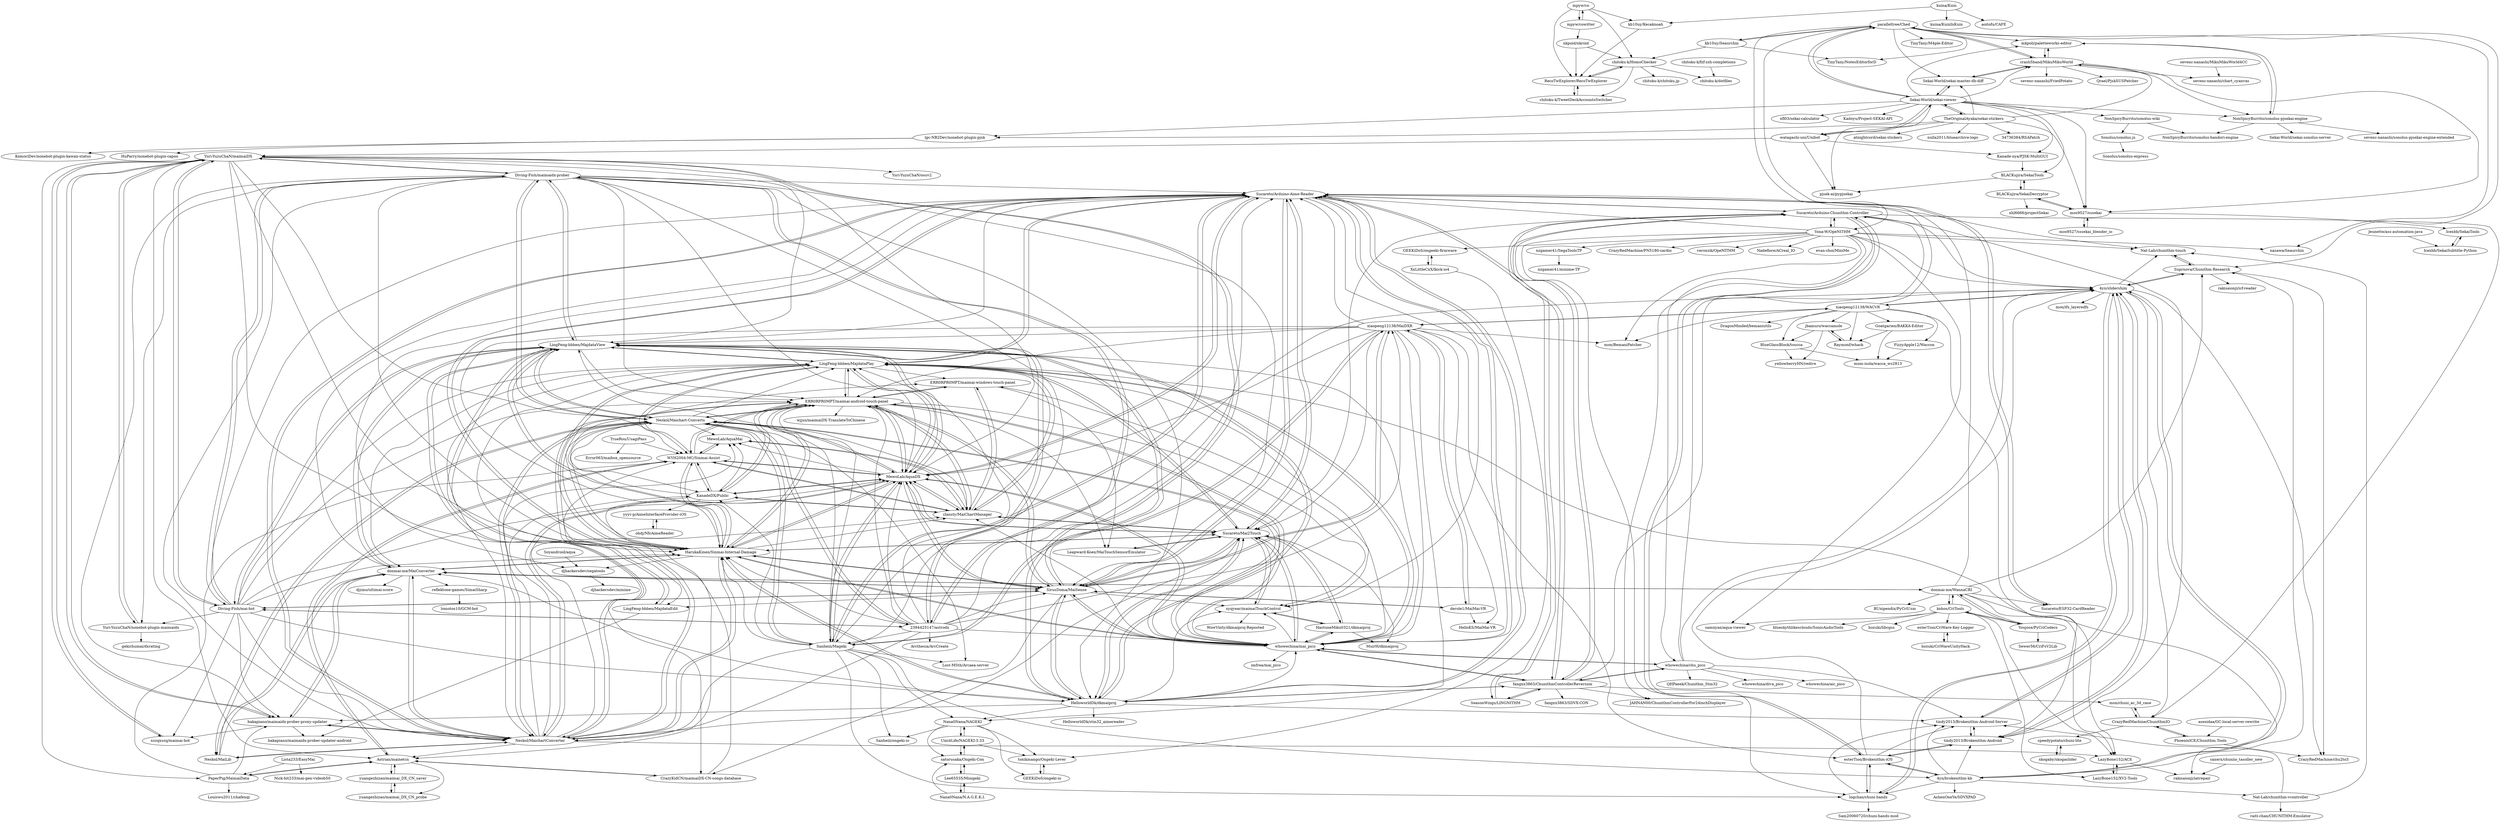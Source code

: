 digraph G {
"paralleltree/Ched" -> "kb10uy/Seaurchin"
"paralleltree/Ched" -> "TinyTany/M4ple-Editor"
"paralleltree/Ched" -> "mkpoli/paletteworks-editor"
"paralleltree/Ched" -> "crash5band/MikuMikuWorld"
"paralleltree/Ched" -> "Nat-Lab/chunithm-touch"
"paralleltree/Ched" -> "Sekai-World/sekai-viewer"
"paralleltree/Ched" -> "Suprnova/Chunithm-Research"
"paralleltree/Ched" -> "TinyTany/NotesEditorforD"
"paralleltree/Ched" -> "Sekai-World/sekai-master-db-diff"
"paralleltree/Ched" -> "Yona-W/OpeNITHM"
"paralleltree/Ched" -> "nazawa/Seaurchin"
"mpyw/cowitter" -> "mpyw/co"
"mpyw/cowitter" -> "nkpoid/nkroid"
"Yona-W/OpeNITHM" -> "CrazyRedMachine/PN5180-cardio" ["e"=1]
"Yona-W/OpeNITHM" -> "Sucareto/Arduino-Chunithm-Controller"
"Yona-W/OpeNITHM" -> "4yn/slidershim"
"Yona-W/OpeNITHM" -> "veroxzik/OpeNITHM"
"Yona-W/OpeNITHM" -> "Nat-Lab/chunithm-touch"
"Yona-W/OpeNITHM" -> "nazawa/Seaurchin"
"Yona-W/OpeNITHM" -> "Nadeflore/ACreal_IO" ["e"=1]
"Yona-W/OpeNITHM" -> "GEEKiDoS/ongeeki-firmware"
"Yona-W/OpeNITHM" -> "mon/BemaniPatcher" ["e"=1]
"Yona-W/OpeNITHM" -> "logchan/chuni-hands"
"Yona-W/OpeNITHM" -> "Sucareto/Arduino-Aime-Reader"
"Yona-W/OpeNITHM" -> "samnyan/aqua-viewer"
"Yona-W/OpeNITHM" -> "evan-choi/MiniMe"
"Yona-W/OpeNITHM" -> "whowechina/chu_pico"
"Yona-W/OpeNITHM" -> "nzgamer41/SegaToolsTP"
"esterTion/CriWare-Key-Logger" -> "hozuki/CriWareUnityHack"
"Diving-Fish/maimaidx-prober" -> "Diving-Fish/mai-bot"
"Diving-Fish/maimaidx-prober" -> "LingFeng-bbben/MajdataView"
"Diving-Fish/maimaidx-prober" -> "2394425147/astrodx"
"Diving-Fish/maimaidx-prober" -> "Neskol/Maichart-Converts"
"Diving-Fish/maimaidx-prober" -> "Yuri-YuzuChaN/maimaiDX"
"Diving-Fish/maimaidx-prober" -> "MewoLab/AquaDX"
"Diving-Fish/maimaidx-prober" -> "bakapiano/maimaidx-prober-proxy-updater"
"Diving-Fish/maimaidx-prober" -> "HarukaKinen/Sinmai-Internal-Damage"
"Diving-Fish/maimaidx-prober" -> "SirusDoma/MaiSense"
"Diving-Fish/maimaidx-prober" -> "Sanheiii/Mageki"
"Diving-Fish/maimaidx-prober" -> "Neskol/MaichartConverter"
"Diving-Fish/maimaidx-prober" -> "ERR0RPR0MPT/maimai-android-touch-panel"
"Diving-Fish/maimaidx-prober" -> "Sucareto/Arduino-Aime-Reader"
"Diving-Fish/maimaidx-prober" -> "Yuri-YuzuChaN/nonebot-plugin-maimaidx"
"Diving-Fish/maimaidx-prober" -> "HelloworldDk/dkmaiproj"
"chitoku-k/fzf-zsh-completions" -> "chitoku-k/dotfiles"
"SirusDoma/MaiSense" -> "Sucareto/Arduino-Aime-Reader"
"SirusDoma/MaiSense" -> "HarukaKinen/Sinmai-Internal-Damage"
"SirusDoma/MaiSense" -> "LingFeng-bbben/MajdataView"
"SirusDoma/MaiSense" -> "Sucareto/Mai2Touch"
"SirusDoma/MaiSense" -> "MewoLab/AquaDX"
"SirusDoma/MaiSense" -> "whowechina/mai_pico"
"SirusDoma/MaiSense" -> "HelloworldDk/dkmaiproj"
"SirusDoma/MaiSense" -> "donmai-me/MaiConverter"
"SirusDoma/MaiSense" -> "ERR0RPR0MPT/maimai-android-touch-panel"
"SirusDoma/MaiSense" -> "xiaopeng12138/MaiDXR"
"SirusDoma/MaiSense" -> "LingFeng-bbben/MajdataEdit"
"SirusDoma/MaiSense" -> "Diving-Fish/mai-bot"
"SirusDoma/MaiSense" -> "CrazyKidCN/maimaiDX-CN-songs-database"
"SirusDoma/MaiSense" -> "derole1/MaiMai-VR"
"SirusDoma/MaiSense" -> "xyqyear/maimaiTouchControl"
"LazyBone152/XV2-Tools" -> "LazyBone152/ACE"
"donmai-me/MaiConverter" -> "Neskol/MaichartConverter"
"donmai-me/MaiConverter" -> "Neskol/MaiLib"
"donmai-me/MaiConverter" -> "HarukaKinen/Sinmai-Internal-Damage"
"donmai-me/MaiConverter" -> "LingFeng-bbben/MajdataView"
"donmai-me/MaiConverter" -> "djzmo/ultimai-score"
"donmai-me/MaiConverter" -> "bakapiano/maimaidx-prober-proxy-updater"
"donmai-me/MaiConverter" -> "SirusDoma/MaiSense"
"donmai-me/MaiConverter" -> "donmai-me/WannaCRI"
"donmai-me/MaiConverter" -> "reflektone-games/SimaiSharp"
"logchan/chuni-hands" -> "Sam20060720/chuni-hands-mod"
"logchan/chuni-hands" -> "tindy2013/Brokenithm-Android-Server"
"logchan/chuni-hands" -> "esterTion/Brokenithm-iOS"
"logchan/chuni-hands" -> "4yn/slidershim"
"Sucareto/Arduino-Chunithm-Controller" -> "fangxx3863/ChunithmControllerReversion"
"Sucareto/Arduino-Chunithm-Controller" -> "JAHNAN00/ChunithmControllerFor24inchDisplayer"
"Sucareto/Arduino-Chunithm-Controller" -> "SeasonWings/LINGNITHM"
"Sucareto/Arduino-Chunithm-Controller" -> "Sucareto/Arduino-Aime-Reader"
"Sucareto/Arduino-Chunithm-Controller" -> "esterTion/Brokenithm-iOS"
"Sucareto/Arduino-Chunithm-Controller" -> "tindy2013/Brokenithm-Android"
"Sucareto/Arduino-Chunithm-Controller" -> "CrazyRedMachine/ChunithmIO"
"Sucareto/Arduino-Chunithm-Controller" -> "Yona-W/OpeNITHM"
"Sucareto/Arduino-Chunithm-Controller" -> "4yn/slidershim"
"Sucareto/Arduino-Chunithm-Controller" -> "Sucareto/Mai2Touch"
"nzgamer41/SegaToolsTP" -> "nzgamer41/minime-TP"
"Nat-Lab/chunithm-vcontroller" -> "tindy2013/Brokenithm-Android-Server"
"Nat-Lab/chunithm-vcontroller" -> "Nat-Lab/chunithm-touch"
"Nat-Lab/chunithm-vcontroller" -> "raiti-chan/CHUNITHM-Emulator"
"Nat-Lab/chunithm-touch" -> "Suprnova/Chunithm-Research"
"NonSpicyBurrito/sonolus-wiki" -> "Sonolus/sonolus.js"
"NonSpicyBurrito/sonolus-wiki" -> "NonSpicyBurrito/sonolus-bandori-engine"
"Astrian/mainetcn" -> "yuangezhizao/maimai_DX_CN_saver"
"Astrian/mainetcn" -> "yuangezhizao/maimai_DX_CN_probe"
"Astrian/mainetcn" -> "CrazyKidCN/maimaiDX-CN-songs-database"
"Astrian/mainetcn" -> "WYH2004-MC/Sinmai-Assist"
"Astrian/mainetcn" -> "PaperPig/MaimaiData"
"kohos/CriTools" -> "Youjose/PyCriCodecs"
"kohos/CriTools" -> "donmai-me/WannaCRI"
"kohos/CriTools" -> "LazyBone152/XV2-Tools"
"kohos/CriTools" -> "samnyan/aqua-viewer"
"kohos/CriTools" -> "esterTion/CriWare-Key-Logger"
"kohos/CriTools" -> "blueskythlikesclouds/SonicAudioTools" ["e"=1]
"kohos/CriTools" -> "LazyBone152/ACE"
"kohos/CriTools" -> "hozuki/libcgss" ["e"=1]
"esterTion/Brokenithm-iOS" -> "tindy2013/Brokenithm-Android"
"esterTion/Brokenithm-iOS" -> "tindy2013/Brokenithm-Android-Server"
"esterTion/Brokenithm-iOS" -> "logchan/chuni-hands"
"esterTion/Brokenithm-iOS" -> "4yn/brokenithm-kb"
"esterTion/Brokenithm-iOS" -> "Sucareto/Arduino-Chunithm-Controller"
"esterTion/Brokenithm-iOS" -> "4yn/slidershim"
"derole1/MaiMai-VR" -> "HelloKS/MaiMai-VR"
"derole1/MaiMai-VR" -> "xiaopeng12138/MaiDXR"
"derole1/MaiMai-VR" -> "SirusDoma/MaiSense"
"yuangezhizao/maimai_DX_CN_saver" -> "yuangezhizao/maimai_DX_CN_probe"
"yuangezhizao/maimai_DX_CN_saver" -> "Astrian/mainetcn"
"CrazyKidCN/maimaiDX-CN-songs-database" -> "Astrian/mainetcn"
"CrazyKidCN/maimaiDX-CN-songs-database" -> "WYH2004-MC/Sinmai-Assist"
"RecoTwExplorer/RecoTwExplorer" -> "chitoku-k/TweetDeckAccountsSwitcher"
"RecoTwExplorer/RecoTwExplorer" -> "chitoku-k/HomoChecker"
"kb10uy/Kecaknoah" -> "RecoTwExplorer/RecoTwExplorer"
"LazyBone152/ACE" -> "LazyBone152/XV2-Tools"
"LazyBone152/ACE" -> "rakisaionji/iatrepair"
"Sekai-World/sekai-viewer" -> "Sekai-World/sekai-master-db-diff"
"Sekai-World/sekai-viewer" -> "paralleltree/Ched"
"Sekai-World/sekai-viewer" -> "watagashi-uni/Unibot"
"Sekai-World/sekai-viewer" -> "TheOriginalAyaka/sekai-stickers"
"Sekai-World/sekai-viewer" -> "BLACKujira/SekaiTools"
"Sekai-World/sekai-viewer" -> "mos9527/sssekai"
"Sekai-World/sekai-viewer" -> "Kanade-nya/PJSK-MultiGUI"
"Sekai-World/sekai-viewer" -> "crash5band/MikuMikuWorld"
"Sekai-World/sekai-viewer" -> "mkpoli/paletteworks-editor"
"Sekai-World/sekai-viewer" -> "pjsek-ai/pypjsekai"
"Sekai-World/sekai-viewer" -> "xfl03/sekai-calculator"
"Sekai-World/sekai-viewer" -> "lgc-NB2Dev/nonebot-plugin-pjsk"
"Sekai-World/sekai-viewer" -> "NonSpicyBurrito/sonolus-pjsekai-engine"
"Sekai-World/sekai-viewer" -> "Kadoyu/Project-SEKAI-API"
"Sekai-World/sekai-viewer" -> "NonSpicyBurrito/sonolus-wiki"
"Diving-Fish/mai-bot" -> "Yuri-YuzuChaN/maimaiDX"
"Diving-Fish/mai-bot" -> "Diving-Fish/maimaidx-prober"
"Diving-Fish/mai-bot" -> "LingFeng-bbben/MajdataView"
"Diving-Fish/mai-bot" -> "SirusDoma/MaiSense"
"Diving-Fish/mai-bot" -> "bakapiano/maimaidx-prober-proxy-updater"
"Diving-Fish/mai-bot" -> "xszqxszq/maimai-bot"
"Diving-Fish/mai-bot" -> "Neskol/MaichartConverter"
"Diving-Fish/mai-bot" -> "HelloworldDk/dkmaiproj"
"Diving-Fish/mai-bot" -> "Sucareto/Arduino-Aime-Reader"
"Diving-Fish/mai-bot" -> "HarukaKinen/Sinmai-Internal-Damage"
"Diving-Fish/mai-bot" -> "ERR0RPR0MPT/maimai-android-touch-panel"
"Diving-Fish/mai-bot" -> "Yuri-YuzuChaN/nonebot-plugin-maimaidx"
"Diving-Fish/mai-bot" -> "2394425147/astrodx"
"Diving-Fish/mai-bot" -> "MewoLab/AquaDX"
"Diving-Fish/mai-bot" -> "LingFeng-bbben/MajdataPlay"
"LingFeng-bbben/MajdataView" -> "LingFeng-bbben/MajdataEdit"
"LingFeng-bbben/MajdataView" -> "LingFeng-bbben/MajdataPlay"
"LingFeng-bbben/MajdataView" -> "SirusDoma/MaiSense"
"LingFeng-bbben/MajdataView" -> "Neskol/MaichartConverter"
"LingFeng-bbben/MajdataView" -> "HarukaKinen/Sinmai-Internal-Damage"
"LingFeng-bbben/MajdataView" -> "Neskol/Maichart-Converts"
"LingFeng-bbben/MajdataView" -> "donmai-me/MaiConverter"
"LingFeng-bbben/MajdataView" -> "2394425147/astrodx"
"LingFeng-bbben/MajdataView" -> "Diving-Fish/maimaidx-prober"
"LingFeng-bbben/MajdataView" -> "MewoLab/AquaDX"
"LingFeng-bbben/MajdataView" -> "HelloworldDk/dkmaiproj"
"LingFeng-bbben/MajdataView" -> "Diving-Fish/mai-bot"
"LingFeng-bbben/MajdataView" -> "Sucareto/Arduino-Aime-Reader"
"LingFeng-bbben/MajdataView" -> "ERR0RPR0MPT/maimai-android-touch-panel"
"LingFeng-bbben/MajdataView" -> "whowechina/mai_pico"
"4yn/brokenithm-kb" -> "4yn/slidershim"
"4yn/brokenithm-kb" -> "tindy2013/Brokenithm-Android-Server"
"4yn/brokenithm-kb" -> "tindy2013/Brokenithm-Android"
"4yn/brokenithm-kb" -> "esterTion/Brokenithm-iOS"
"4yn/brokenithm-kb" -> "Suprnova/Chunithm-Research"
"4yn/brokenithm-kb" -> "logchan/chuni-hands"
"4yn/brokenithm-kb" -> "AshenOneYe/SDVXPAD"
"4yn/brokenithm-kb" -> "Nat-Lab/chunithm-vcontroller"
"Jeunette/ass-automation-java" -> "Icexbb/SekaiSubtitle-Python"
"tindy2013/Brokenithm-Android-Server" -> "tindy2013/Brokenithm-Android"
"tindy2013/Brokenithm-Android-Server" -> "4yn/slidershim"
"Sekai-World/sekai-master-db-diff" -> "Sekai-World/sekai-viewer"
"Sekai-World/sekai-master-db-diff" -> "crash5band/MikuMikuWorld"
"donmai-me/WannaCRI" -> "Youjose/PyCriCodecs"
"donmai-me/WannaCRI" -> "kohos/CriTools"
"donmai-me/WannaCRI" -> "LazyBone152/ACE"
"donmai-me/WannaCRI" -> "donmai-me/MaiConverter"
"donmai-me/WannaCRI" -> "BUnipendix/PyCriUsm" ["e"=1]
"donmai-me/WannaCRI" -> "rakisaionji/iatrepair"
"donmai-me/WannaCRI" -> "Suprnova/Chunithm-Research"
"donmai-me/WannaCRI" -> "Sucareto/ESP32-CardReader"
"donmai-me/WannaCRI" -> "Sucareto/Arduino-Aime-Reader"
"Yuri-YuzuChaN/maimaiDX" -> "Diving-Fish/mai-bot"
"Yuri-YuzuChaN/maimaiDX" -> "Yuri-YuzuChaN/nonebot-plugin-maimaidx"
"Yuri-YuzuChaN/maimaiDX" -> "xszqxszq/maimai-bot"
"Yuri-YuzuChaN/maimaiDX" -> "bakapiano/maimaidx-prober-proxy-updater"
"Yuri-YuzuChaN/maimaiDX" -> "Diving-Fish/maimaidx-prober"
"Yuri-YuzuChaN/maimaiDX" -> "HarukaKinen/Sinmai-Internal-Damage"
"Yuri-YuzuChaN/maimaiDX" -> "HelloworldDk/dkmaiproj"
"Yuri-YuzuChaN/maimaiDX" -> "MewoLab/AquaDX"
"Yuri-YuzuChaN/maimaiDX" -> "Astrian/mainetcn"
"Yuri-YuzuChaN/maimaiDX" -> "Yuri-YuzuChaN/osuv2"
"Yuri-YuzuChaN/maimaiDX" -> "PaperPig/MaimaiData"
"Yuri-YuzuChaN/maimaiDX" -> "WYH2004-MC/Sinmai-Assist"
"Yuri-YuzuChaN/maimaiDX" -> "LingFeng-bbben/MajdataView"
"Yuri-YuzuChaN/maimaiDX" -> "CrazyKidCN/maimaiDX-CN-songs-database"
"LingFeng-bbben/MajdataEdit" -> "LingFeng-bbben/MajdataView"
"LingFeng-bbben/MajdataEdit" -> "bakapiano/maimaidx-prober-updater-android"
"Suprnova/Chunithm-Research" -> "4yn/slidershim"
"Suprnova/Chunithm-Research" -> "Nat-Lab/chunithm-touch"
"Suprnova/Chunithm-Research" -> "rakisaionji/icf-reader"
"Suprnova/Chunithm-Research" -> "CrazyRedMachine/chu2to3"
"tindy2013/Brokenithm-Android" -> "tindy2013/Brokenithm-Android-Server"
"tindy2013/Brokenithm-Android" -> "esterTion/Brokenithm-iOS"
"tindy2013/Brokenithm-Android" -> "4yn/slidershim"
"Sonolus/sonolus.js" -> "Sonolus/sonolus-express"
"PaperPig/MaimaiData" -> "Astrian/mainetcn"
"PaperPig/MaimaiData" -> "WYH2004-MC/Sinmai-Assist"
"PaperPig/MaimaiData" -> "Louiswu2011/chafenqi"
"PaperPig/MaimaiData" -> "bakapiano/maimaidx-prober-proxy-updater"
"toxikmango/Ongeki-Lever" -> "GEEKiDoS/ongeki-io"
"Sucareto/Arduino-Aime-Reader" -> "Sucareto/Mai2Touch"
"Sucareto/Arduino-Aime-Reader" -> "Sucareto/ESP32-CardReader"
"Sucareto/Arduino-Aime-Reader" -> "HarukaKinen/Sinmai-Internal-Damage"
"Sucareto/Arduino-Aime-Reader" -> "SirusDoma/MaiSense"
"Sucareto/Arduino-Aime-Reader" -> "MewoLab/AquaDX"
"Sucareto/Arduino-Aime-Reader" -> "whowechina/mai_pico"
"Sucareto/Arduino-Aime-Reader" -> "HelloworldDk/dkmaiproj"
"Sucareto/Arduino-Aime-Reader" -> "xyqyear/maimaiTouchControl"
"Sucareto/Arduino-Aime-Reader" -> "Sanheiii/Mageki"
"Sucareto/Arduino-Aime-Reader" -> "fangxx3863/ChunithmControllerReversion"
"Sucareto/Arduino-Aime-Reader" -> "Sucareto/Arduino-Chunithm-Controller"
"Sucareto/Arduino-Aime-Reader" -> "djhackersdev/segatools"
"Sucareto/Arduino-Aime-Reader" -> "Neskol/MaichartConverter"
"Sucareto/Arduino-Aime-Reader" -> "LingFeng-bbben/MajdataPlay"
"Sucareto/Arduino-Aime-Reader" -> "donmai-me/MaiConverter"
"nkpoid/nkroid" -> "RecoTwExplorer/RecoTwExplorer"
"nkpoid/nkroid" -> "chitoku-k/HomoChecker"
"Soyandroid/aqua" -> "djhackersdev/segatools"
"yuangezhizao/maimai_DX_CN_probe" -> "yuangezhizao/maimai_DX_CN_saver"
"PhoenixICE/Chunithm.Tools" -> "CrazyRedMachine/ChunithmIO"
"PhoenixICE/Chunithm.Tools" -> "CrazyRedMachine/chu2to3"
"2394425147/astrodx" -> "Neskol/Maichart-Converts"
"2394425147/astrodx" -> "LingFeng-bbben/MajdataView"
"2394425147/astrodx" -> "Diving-Fish/maimaidx-prober"
"2394425147/astrodx" -> "MewoLab/AquaDX"
"2394425147/astrodx" -> "whowechina/mai_pico"
"2394425147/astrodx" -> "Sanheiii/Mageki"
"2394425147/astrodx" -> "Neskol/MaichartConverter"
"2394425147/astrodx" -> "Diving-Fish/mai-bot"
"2394425147/astrodx" -> "xiaopeng12138/MaiDXR"
"2394425147/astrodx" -> "LingFeng-bbben/MajdataPlay"
"2394425147/astrodx" -> "ERR0RPR0MPT/maimai-android-touch-panel"
"2394425147/astrodx" -> "SirusDoma/MaiSense"
"2394425147/astrodx" -> "Arcthesia/ArcCreate" ["e"=1]
"2394425147/astrodx" -> "Sucareto/Arduino-Aime-Reader"
"2394425147/astrodx" -> "HarukaKinen/Sinmai-Internal-Damage"
"chitoku-k/TweetDeckAccountsSwitcher" -> "RecoTwExplorer/RecoTwExplorer"
"Neskol/MaichartConverter" -> "Neskol/MaiLib"
"Neskol/MaichartConverter" -> "Neskol/Maichart-Converts"
"Neskol/MaichartConverter" -> "donmai-me/MaiConverter"
"Neskol/MaichartConverter" -> "HarukaKinen/Sinmai-Internal-Damage"
"Neskol/MaichartConverter" -> "LingFeng-bbben/MajdataView"
"Neskol/MaichartConverter" -> "MewoLab/AquaDX"
"Neskol/MaichartConverter" -> "clansty/MaiChartManager"
"Neskol/MaichartConverter" -> "Sucareto/Arduino-Aime-Reader"
"Neskol/MaichartConverter" -> "ERR0RPR0MPT/maimai-android-touch-panel"
"Neskol/MaichartConverter" -> "bakapiano/maimaidx-prober-proxy-updater"
"Neskol/MaichartConverter" -> "LazyBone152/ACE"
"Neskol/MaichartConverter" -> "KanadeDX/Public"
"Neskol/MaichartConverter" -> "MewoLab/AquaMai"
"Neskol/MaichartConverter" -> "Sucareto/Mai2Touch"
"Neskol/MaichartConverter" -> "Astrian/mainetcn"
"crash5band/MikuMikuWorld" -> "mkpoli/paletteworks-editor"
"crash5band/MikuMikuWorld" -> "sevenc-nanashi/chart_cyanvas"
"crash5band/MikuMikuWorld" -> "sevenc-nanashi/FriedPotato"
"crash5band/MikuMikuWorld" -> "NonSpicyBurrito/sonolus-pjsekai-engine"
"crash5band/MikuMikuWorld" -> "Sekai-World/sekai-master-db-diff"
"crash5band/MikuMikuWorld" -> "mos9527/sssekai"
"crash5band/MikuMikuWorld" -> "Qrael/PjskSUSPatcher"
"crash5band/MikuMikuWorld" -> "paralleltree/Ched"
"Nana0Nana/NAGEKI" -> "Umi4Life/NAGEKI-3.33"
"Nana0Nana/NAGEKI" -> "Sanheiii/ongeki-io"
"Nana0Nana/NAGEKI" -> "toxikmango/Ongeki-Lever"
"Nana0Nana/NAGEKI" -> "satorusaka/Ongeki-Con"
"Nana0Nana/NAGEKI" -> "GEEKiDoS/ongeki-io"
"HarukaKinen/Sinmai-Internal-Damage" -> "MewoLab/AquaDX"
"HarukaKinen/Sinmai-Internal-Damage" -> "ERR0RPR0MPT/maimai-android-touch-panel"
"HarukaKinen/Sinmai-Internal-Damage" -> "Sucareto/Arduino-Aime-Reader"
"HarukaKinen/Sinmai-Internal-Damage" -> "Neskol/MaichartConverter"
"HarukaKinen/Sinmai-Internal-Damage" -> "SirusDoma/MaiSense"
"HarukaKinen/Sinmai-Internal-Damage" -> "HelloworldDk/dkmaiproj"
"HarukaKinen/Sinmai-Internal-Damage" -> "WYH2004-MC/Sinmai-Assist"
"HarukaKinen/Sinmai-Internal-Damage" -> "Neskol/Maichart-Converts"
"HarukaKinen/Sinmai-Internal-Damage" -> "Sucareto/Mai2Touch"
"HarukaKinen/Sinmai-Internal-Damage" -> "donmai-me/MaiConverter"
"HarukaKinen/Sinmai-Internal-Damage" -> "whowechina/mai_pico"
"HarukaKinen/Sinmai-Internal-Damage" -> "LingFeng-bbben/MajdataPlay"
"HarukaKinen/Sinmai-Internal-Damage" -> "LingFeng-bbben/MajdataView"
"HarukaKinen/Sinmai-Internal-Damage" -> "clansty/MaiChartManager"
"HarukaKinen/Sinmai-Internal-Damage" -> "djhackersdev/segatools"
"asesidaa/GC-local-server-rewrite" -> "PhoenixICE/Chunithm.Tools"
"Sanheiii/Mageki" -> "Sanheiii/ongeki-io"
"Sanheiii/Mageki" -> "Sucareto/Arduino-Aime-Reader"
"Sanheiii/Mageki" -> "MewoLab/AquaDX"
"Sanheiii/Mageki" -> "Neskol/Maichart-Converts"
"Sanheiii/Mageki" -> "HarukaKinen/Sinmai-Internal-Damage"
"Sanheiii/Mageki" -> "4yn/brokenithm-kb"
"Sanheiii/Mageki" -> "Nana0Nana/NAGEKI"
"Sanheiii/Mageki" -> "4yn/slidershim"
"Sanheiii/Mageki" -> "KanadeDX/Public"
"Sanheiii/Mageki" -> "Neskol/MaichartConverter"
"Sanheiii/Mageki" -> "xiaopeng12138/MaiDXR"
"Sanheiii/Mageki" -> "logchan/chuni-hands"
"Sanheiii/Mageki" -> "Lost-MSth/Arcaea-server" ["e"=1]
"Sanheiii/Mageki" -> "ERR0RPR0MPT/maimai-android-touch-panel"
"Sanheiii/Mageki" -> "LingFeng-bbben/MajdataView"
"Nana0Nana/N.A.G.E.K.I." -> "Lee65535/Minigeki"
"Nana0Nana/N.A.G.E.K.I." -> "satorusaka/Ongeki-Con"
"Sucareto/Mai2Touch" -> "HastuneMiku0321/dkmaiproj"
"Sucareto/Mai2Touch" -> "Sucareto/Arduino-Aime-Reader"
"Sucareto/Mai2Touch" -> "whowechina/mai_pico"
"Sucareto/Mai2Touch" -> "xyqyear/maimaiTouchControl"
"Sucareto/Mai2Touch" -> "HelloworldDk/dkmaiproj"
"Sucareto/Mai2Touch" -> "Leapward-Koex/MaiTouchSensorEmulator"
"Sucareto/Mai2Touch" -> "SirusDoma/MaiSense"
"Sucareto/Mai2Touch" -> "HarukaKinen/Sinmai-Internal-Damage"
"Sucareto/Mai2Touch" -> "clansty/MaiChartManager"
"Sucareto/Mai2Touch" -> "MuirH/dkmaiproj"
"Sucareto/Mai2Touch" -> "MewoLab/AquaDX"
"Sucareto/Mai2Touch" -> "LingFeng-bbben/MajdataPlay"
"caxerx/chuniio_tasoller_new" -> "rakisaionji/iatrepair"
"xiaopeng12138/WACVR" -> "xiaopeng12138/MaiDXR"
"xiaopeng12138/WACVR" -> "jbamuro/waccamole"
"xiaopeng12138/WACVR" -> "Raymonf/whack"
"xiaopeng12138/WACVR" -> "BlueGlassBlock/toucca"
"xiaopeng12138/WACVR" -> "4yn/slidershim"
"xiaopeng12138/WACVR" -> "Goatgarien/BAKKA-Editor"
"xiaopeng12138/WACVR" -> "FizzyApple12/Waccon"
"xiaopeng12138/WACVR" -> "Sucareto/Arduino-Aime-Reader"
"xiaopeng12138/WACVR" -> "tindy2013/Brokenithm-Android"
"xiaopeng12138/WACVR" -> "DragonMinded/bemaniutils" ["e"=1]
"xiaopeng12138/WACVR" -> "mon/BemaniPatcher" ["e"=1]
"xiaopeng12138/MaiDXR" -> "xiaopeng12138/WACVR"
"xiaopeng12138/MaiDXR" -> "HelloKS/MaiMai-VR"
"xiaopeng12138/MaiDXR" -> "derole1/MaiMai-VR"
"xiaopeng12138/MaiDXR" -> "SirusDoma/MaiSense"
"xiaopeng12138/MaiDXR" -> "MewoLab/AquaDX"
"xiaopeng12138/MaiDXR" -> "Sanheiii/Mageki"
"xiaopeng12138/MaiDXR" -> "LingFeng-bbben/MajdataView"
"xiaopeng12138/MaiDXR" -> "whowechina/mai_pico"
"xiaopeng12138/MaiDXR" -> "HarukaKinen/Sinmai-Internal-Damage"
"xiaopeng12138/MaiDXR" -> "Nana0Nana/NAGEKI"
"xiaopeng12138/MaiDXR" -> "esterTion/Brokenithm-iOS"
"xiaopeng12138/MaiDXR" -> "Sucareto/Arduino-Aime-Reader"
"xiaopeng12138/MaiDXR" -> "Sucareto/Mai2Touch"
"xiaopeng12138/MaiDXR" -> "mon/BemaniPatcher" ["e"=1]
"xiaopeng12138/MaiDXR" -> "ERR0RPR0MPT/maimai-android-touch-panel"
"XxLittleCxX/lkick-io4" -> "toxikmango/Ongeki-Lever"
"XxLittleCxX/lkick-io4" -> "GEEKiDoS/ongeeki-firmware"
"mkpoli/paletteworks-editor" -> "crash5band/MikuMikuWorld"
"mkpoli/paletteworks-editor" -> "NonSpicyBurrito/sonolus-pjsekai-engine"
"BLACKujira/SekaiTools" -> "BLACKujira/SekaiDecryptor"
"BLACKujira/SekaiTools" -> "pjsek-ai/pypjsekai"
"BLACKujira/SekaiDecryptor" -> "xhl6666/projectSekai"
"BLACKujira/SekaiDecryptor" -> "BLACKujira/SekaiTools"
"BLACKujira/SekaiDecryptor" -> "mos9527/sssekai"
"NonSpicyBurrito/sonolus-pjsekai-engine" -> "mkpoli/paletteworks-editor"
"NonSpicyBurrito/sonolus-pjsekai-engine" -> "sevenc-nanashi/sonolus-pjsekai-engine-extended"
"NonSpicyBurrito/sonolus-pjsekai-engine" -> "Sekai-World/sekai-sonolus-server"
"NonSpicyBurrito/sonolus-pjsekai-engine" -> "NonSpicyBurrito/sonolus-bandori-engine"
"SeasonWings/LINGNITHM" -> "fangxx3863/ChunithmControllerReversion"
"SeasonWings/LINGNITHM" -> "Sucareto/Arduino-Chunithm-Controller"
"Sucareto/ESP32-CardReader" -> "Sucareto/Arduino-Aime-Reader"
"4yn/slidershim" -> "4yn/brokenithm-kb"
"4yn/slidershim" -> "tindy2013/Brokenithm-Android-Server"
"4yn/slidershim" -> "tindy2013/Brokenithm-Android"
"4yn/slidershim" -> "Suprnova/Chunithm-Research"
"4yn/slidershim" -> "Nat-Lab/chunithm-touch"
"4yn/slidershim" -> "CrazyRedMachine/ChunithmIO"
"4yn/slidershim" -> "logchan/chuni-hands"
"4yn/slidershim" -> "mon/ifs_layeredfs" ["e"=1]
"4yn/slidershim" -> "CrazyRedMachine/chu2to3"
"4yn/slidershim" -> "xiaopeng12138/WACVR"
"xszqxszq/maimai-bot" -> "Yuri-YuzuChaN/maimaiDX"
"CrazyRedMachine/ChunithmIO" -> "speedypotato/chuni-lite"
"CrazyRedMachine/ChunithmIO" -> "PhoenixICE/Chunithm.Tools"
"CrazyRedMachine/ChunithmIO" -> "mon/chuni_ac_3d_case"
"mon/chuni_ac_3d_case" -> "CrazyRedMachine/ChunithmIO"
"speedypotato/chuni-lite" -> "skogaby/skogaslider"
"Lee65535/Minigeki" -> "satorusaka/Ongeki-Con"
"Lee65535/Minigeki" -> "Nana0Nana/N.A.G.E.K.I."
"GEEKiDoS/ongeki-io" -> "toxikmango/Ongeki-Lever"
"GEEKiDoS/ongeeki-firmware" -> "XxLittleCxX/lkick-io4"
"Goatgarien/BAKKA-Editor" -> "mnm-isola/wacca_ws2813"
"Goatgarien/BAKKA-Editor" -> "Raymonf/whack"
"skogaby/skogaslider" -> "speedypotato/chuni-lite"
"Neskol/MaiLib" -> "Neskol/MaichartConverter"
"Neskol/MaiLib" -> "donmai-me/MaiConverter"
"Neskol/MaiLib" -> "Neskol/Maichart-Converts"
"HelloworldDk/dkmaiproj" -> "Sucareto/Mai2Touch"
"HelloworldDk/dkmaiproj" -> "HarukaKinen/Sinmai-Internal-Damage"
"HelloworldDk/dkmaiproj" -> "Sucareto/Arduino-Aime-Reader"
"HelloworldDk/dkmaiproj" -> "xyqyear/maimaiTouchControl"
"HelloworldDk/dkmaiproj" -> "HelloworldDk/stm32_aimereader"
"HelloworldDk/dkmaiproj" -> "SirusDoma/MaiSense"
"HelloworldDk/dkmaiproj" -> "LingFeng-bbben/MajdataView"
"HelloworldDk/dkmaiproj" -> "donmai-me/MaiConverter"
"HelloworldDk/dkmaiproj" -> "tindy2013/Brokenithm-Android-Server"
"HelloworldDk/dkmaiproj" -> "fangxx3863/ChunithmControllerReversion"
"HelloworldDk/dkmaiproj" -> "whowechina/mai_pico"
"HelloworldDk/dkmaiproj" -> "Yuri-YuzuChaN/maimaiDX"
"HelloworldDk/dkmaiproj" -> "Nana0Nana/NAGEKI"
"HelloworldDk/dkmaiproj" -> "bakapiano/maimaidx-prober-proxy-updater"
"Neskol/Maichart-Converts" -> "Neskol/MaichartConverter"
"Neskol/Maichart-Converts" -> "Neskol/MaiLib"
"Neskol/Maichart-Converts" -> "2394425147/astrodx"
"Neskol/Maichart-Converts" -> "HarukaKinen/Sinmai-Internal-Damage"
"Neskol/Maichart-Converts" -> "LingFeng-bbben/MajdataView"
"Neskol/Maichart-Converts" -> "MewoLab/AquaDX"
"Neskol/Maichart-Converts" -> "ERR0RPR0MPT/maimai-android-touch-panel"
"Neskol/Maichart-Converts" -> "Sanheiii/Mageki"
"Neskol/Maichart-Converts" -> "Diving-Fish/maimaidx-prober"
"Neskol/Maichart-Converts" -> "clansty/MaiChartManager"
"Neskol/Maichart-Converts" -> "whowechina/mai_pico"
"Neskol/Maichart-Converts" -> "KanadeDX/Public"
"Neskol/Maichart-Converts" -> "LingFeng-bbben/MajdataPlay"
"Neskol/Maichart-Converts" -> "MewoLab/AquaMai"
"Neskol/Maichart-Converts" -> "Lost-MSth/Arcaea-server" ["e"=1]
"watagashi-uni/Unibot" -> "Sekai-World/sekai-viewer"
"watagashi-uni/Unibot" -> "Kanade-nya/PJSK-MultiGUI"
"watagashi-uni/Unibot" -> "Yuri-YuzuChaN/maimaiDX"
"watagashi-uni/Unibot" -> "pjsek-ai/pypjsekai"
"Kanade-nya/PJSK-MultiGUI" -> "BLACKujira/SekaiTools"
"Icexbb/SekaiSubtitle-Python" -> "Icexbb/SekaiTools"
"TheOriginalAyaka/sekai-stickers" -> "lgc-NB2Dev/nonebot-plugin-pjsk"
"TheOriginalAyaka/sekai-stickers" -> "Sekai-World/sekai-viewer"
"TheOriginalAyaka/sekai-stickers" -> "crash5band/MikuMikuWorld"
"TheOriginalAyaka/sekai-stickers" -> "mos9527/sssekai"
"TheOriginalAyaka/sekai-stickers" -> "atnightcord/sekai-stickers"
"TheOriginalAyaka/sekai-stickers" -> "nulla2011/bluearchive-logo" ["e"=1]
"TheOriginalAyaka/sekai-stickers" -> "watagashi-uni/Unibot"
"TheOriginalAyaka/sekai-stickers" -> "34736384/RSAPatch" ["e"=1]
"TheOriginalAyaka/sekai-stickers" -> "Sekai-World/sekai-master-db-diff"
"fangxx3863/ChunithmControllerReversion" -> "Sucareto/Arduino-Chunithm-Controller"
"fangxx3863/ChunithmControllerReversion" -> "SeasonWings/LINGNITHM"
"fangxx3863/ChunithmControllerReversion" -> "fangxx3863/SDVX-CON" ["e"=1]
"fangxx3863/ChunithmControllerReversion" -> "Sucareto/Arduino-Aime-Reader"
"fangxx3863/ChunithmControllerReversion" -> "JAHNAN00/ChunithmControllerFor24inchDisplayer"
"fangxx3863/ChunithmControllerReversion" -> "whowechina/chu_pico"
"fangxx3863/ChunithmControllerReversion" -> "HelloworldDk/dkmaiproj"
"fangxx3863/ChunithmControllerReversion" -> "whowechina/mai_pico"
"fangxx3863/ChunithmControllerReversion" -> "mon/chuni_ac_3d_case"
"fangxx3863/ChunithmControllerReversion" -> "4yn/slidershim"
"HastuneMiku0321/dkmaiproj" -> "Sucareto/Mai2Touch"
"HastuneMiku0321/dkmaiproj" -> "xyqyear/maimaiTouchControl"
"HastuneMiku0321/dkmaiproj" -> "MuirH/dkmaiproj"
"HastuneMiku0321/dkmaiproj" -> "whowechina/mai_pico"
"sevenc-nanashi/MikuMikuWorld4CC" -> "sevenc-nanashi/chart_cyanvas"
"bakapiano/maimaidx-prober-proxy-updater" -> "bakapiano/maimaidx-prober-updater-android"
"bakapiano/maimaidx-prober-proxy-updater" -> "donmai-me/MaiConverter"
"bakapiano/maimaidx-prober-proxy-updater" -> "xszqxszq/maimai-bot"
"bakapiano/maimaidx-prober-proxy-updater" -> "Yuri-YuzuChaN/maimaiDX"
"bakapiano/maimaidx-prober-proxy-updater" -> "Neskol/MaichartConverter"
"mpyw/co" -> "chitoku-k/HomoChecker"
"mpyw/co" -> "RecoTwExplorer/RecoTwExplorer"
"mpyw/co" -> "mpyw/cowitter"
"mpyw/co" -> "kb10uy/Kecaknoah"
"Umi4Life/NAGEKI-3.33" -> "satorusaka/Ongeki-Con"
"Umi4Life/NAGEKI-3.33" -> "toxikmango/Ongeki-Lever"
"Umi4Life/NAGEKI-3.33" -> "Nana0Nana/NAGEKI"
"Youjose/PyCriCodecs" -> "donmai-me/WannaCRI"
"Youjose/PyCriCodecs" -> "kohos/CriTools"
"Youjose/PyCriCodecs" -> "Sewer56/CriFsV2Lib"
"FizzyApple12/Waccon" -> "mnm-isola/wacca_ws2813"
"Raymonf/whack" -> "jbamuro/waccamole"
"jbamuro/waccamole" -> "Raymonf/whack"
"jbamuro/waccamole" -> "yellowberryHN/redive"
"jbamuro/waccamole" -> "BlueGlassBlock/toucca"
"reflektone-games/SimaiSharp" -> "lomotos10/GCM-bot"
"djhackersdev/segatools" -> "djhackersdev/minime"
"xyqyear/maimaiTouchControl" -> "Sucareto/Mai2Touch"
"xyqyear/maimaiTouchControl" -> "WowVinty/dkmaiproj-Reposted"
"xyqyear/maimaiTouchControl" -> "HastuneMiku0321/dkmaiproj"
"whowechina/chu_pico" -> "whowechina/aic_pico" ["e"=1]
"whowechina/chu_pico" -> "whowechina/mai_pico"
"whowechina/chu_pico" -> "fangxx3863/ChunithmControllerReversion"
"whowechina/chu_pico" -> "QHPaeek/Chunithm_Stm32"
"whowechina/chu_pico" -> "tindy2013/Brokenithm-Android-Server"
"whowechina/chu_pico" -> "4yn/slidershim"
"whowechina/chu_pico" -> "whowechina/diva_pico"
"whowechina/chu_pico" -> "Sucareto/Arduino-Chunithm-Controller"
"whowechina/mai_pico" -> "Sucareto/Mai2Touch"
"whowechina/mai_pico" -> "Sucareto/Arduino-Aime-Reader"
"whowechina/mai_pico" -> "MewoLab/AquaDX"
"whowechina/mai_pico" -> "HarukaKinen/Sinmai-Internal-Damage"
"whowechina/mai_pico" -> "imfrea/mai_pico"
"whowechina/mai_pico" -> "xyqyear/maimaiTouchControl"
"whowechina/mai_pico" -> "LingFeng-bbben/MajdataPlay"
"whowechina/mai_pico" -> "whowechina/chu_pico"
"whowechina/mai_pico" -> "ERR0RPR0MPT/maimai-android-touch-panel"
"whowechina/mai_pico" -> "SirusDoma/MaiSense"
"whowechina/mai_pico" -> "HastuneMiku0321/dkmaiproj"
"whowechina/mai_pico" -> "clansty/MaiChartManager"
"whowechina/mai_pico" -> "Neskol/Maichart-Converts"
"whowechina/mai_pico" -> "ERR0RPR0MPT/maimai-windows-touch-panel"
"whowechina/mai_pico" -> "fangxx3863/ChunithmControllerReversion"
"lgc-NB2Dev/nonebot-plugin-pjsk" -> "HuParry/nonebot-plugin-capoo"
"lgc-NB2Dev/nonebot-plugin-pjsk" -> "KomoriDev/nonebot-plugin-kawaii-status" ["e"=1]
"satorusaka/Ongeki-Con" -> "Lee65535/Minigeki"
"satorusaka/Ongeki-Con" -> "Umi4Life/NAGEKI-3.33"
"kb10uy/Seaurchin" -> "TinyTany/NotesEditorforD"
"kb10uy/Seaurchin" -> "paralleltree/Ched"
"kb10uy/Seaurchin" -> "chitoku-k/HomoChecker"
"chitoku-k/HomoChecker" -> "RecoTwExplorer/RecoTwExplorer"
"chitoku-k/HomoChecker" -> "chitoku-k/chitoku.jp"
"chitoku-k/HomoChecker" -> "chitoku-k/dotfiles"
"chitoku-k/HomoChecker" -> "chitoku-k/TweetDeckAccountsSwitcher"
"LingFeng-bbben/MajdataPlay" -> "LingFeng-bbben/MajdataView"
"LingFeng-bbben/MajdataPlay" -> "MewoLab/AquaDX"
"LingFeng-bbben/MajdataPlay" -> "clansty/MaiChartManager"
"LingFeng-bbben/MajdataPlay" -> "ERR0RPR0MPT/maimai-android-touch-panel"
"LingFeng-bbben/MajdataPlay" -> "WYH2004-MC/Sinmai-Assist"
"LingFeng-bbben/MajdataPlay" -> "HarukaKinen/Sinmai-Internal-Damage"
"LingFeng-bbben/MajdataPlay" -> "whowechina/mai_pico"
"LingFeng-bbben/MajdataPlay" -> "Sucareto/Mai2Touch"
"LingFeng-bbben/MajdataPlay" -> "xyqyear/maimaiTouchControl"
"LingFeng-bbben/MajdataPlay" -> "Sucareto/Arduino-Aime-Reader"
"LingFeng-bbben/MajdataPlay" -> "LazyBone152/ACE"
"LingFeng-bbben/MajdataPlay" -> "donmai-me/MaiConverter"
"LingFeng-bbben/MajdataPlay" -> "Neskol/MaichartConverter"
"LingFeng-bbben/MajdataPlay" -> "LingFeng-bbben/MajdataEdit"
"LingFeng-bbben/MajdataPlay" -> "ERR0RPR0MPT/maimai-windows-touch-panel"
"Yuri-YuzuChaN/nonebot-plugin-maimaidx" -> "Yuri-YuzuChaN/maimaiDX"
"Yuri-YuzuChaN/nonebot-plugin-maimaidx" -> "gekichumai/dxrating"
"kuina/Kuin" -> "kuina/KuinInKuin"
"kuina/Kuin" -> "kb10uy/Kecaknoah"
"kuina/Kuin" -> "aoitofu/CAFE" ["e"=1]
"mos9527/sssekai" -> "mos9527/sssekai_blender_io"
"mos9527/sssekai" -> "BLACKujira/SekaiDecryptor"
"mos9527/sssekai" -> "Icexbb/SekaiTools"
"MewoLab/AquaDX" -> "HarukaKinen/Sinmai-Internal-Damage"
"MewoLab/AquaDX" -> "LingFeng-bbben/MajdataPlay"
"MewoLab/AquaDX" -> "Sucareto/Arduino-Aime-Reader"
"MewoLab/AquaDX" -> "WYH2004-MC/Sinmai-Assist"
"MewoLab/AquaDX" -> "clansty/MaiChartManager"
"MewoLab/AquaDX" -> "whowechina/mai_pico"
"MewoLab/AquaDX" -> "ERR0RPR0MPT/maimai-android-touch-panel"
"MewoLab/AquaDX" -> "SirusDoma/MaiSense"
"MewoLab/AquaDX" -> "Sucareto/Mai2Touch"
"MewoLab/AquaDX" -> "Neskol/MaichartConverter"
"MewoLab/AquaDX" -> "LingFeng-bbben/MajdataView"
"MewoLab/AquaDX" -> "KanadeDX/Public"
"MewoLab/AquaDX" -> "Sanheiii/Mageki"
"MewoLab/AquaDX" -> "MewoLab/AquaMai"
"MewoLab/AquaDX" -> "Neskol/Maichart-Converts"
"clansty/MaiChartManager" -> "ERR0RPR0MPT/maimai-windows-touch-panel"
"clansty/MaiChartManager" -> "WYH2004-MC/Sinmai-Assist"
"clansty/MaiChartManager" -> "ERR0RPR0MPT/maimai-android-touch-panel"
"clansty/MaiChartManager" -> "MewoLab/AquaMai"
"clansty/MaiChartManager" -> "KanadeDX/Public"
"clansty/MaiChartManager" -> "LingFeng-bbben/MajdataPlay"
"clansty/MaiChartManager" -> "MewoLab/AquaDX"
"clansty/MaiChartManager" -> "Sucareto/Mai2Touch"
"Icexbb/SekaiTools" -> "Icexbb/SekaiSubtitle-Python"
"ERR0RPR0MPT/maimai-android-touch-panel" -> "ERR0RPR0MPT/maimai-windows-touch-panel"
"ERR0RPR0MPT/maimai-android-touch-panel" -> "HarukaKinen/Sinmai-Internal-Damage"
"ERR0RPR0MPT/maimai-android-touch-panel" -> "clansty/MaiChartManager"
"ERR0RPR0MPT/maimai-android-touch-panel" -> "LingFeng-bbben/MajdataPlay"
"ERR0RPR0MPT/maimai-android-touch-panel" -> "KanadeDX/Public"
"ERR0RPR0MPT/maimai-android-touch-panel" -> "MewoLab/AquaDX"
"ERR0RPR0MPT/maimai-android-touch-panel" -> "WYH2004-MC/Sinmai-Assist"
"ERR0RPR0MPT/maimai-android-touch-panel" -> "whowechina/mai_pico"
"ERR0RPR0MPT/maimai-android-touch-panel" -> "wjjsn/maimaiDX-TranslateToChinese"
"ERR0RPR0MPT/maimai-android-touch-panel" -> "Leapward-Koex/MaiTouchSensorEmulator"
"ERR0RPR0MPT/maimai-android-touch-panel" -> "xyqyear/maimaiTouchControl"
"ERR0RPR0MPT/maimai-android-touch-panel" -> "Neskol/MaichartConverter"
"ERR0RPR0MPT/maimai-android-touch-panel" -> "SirusDoma/MaiSense"
"ERR0RPR0MPT/maimai-android-touch-panel" -> "Neskol/Maichart-Converts"
"mos9527/sssekai_blender_io" -> "mos9527/sssekai"
"ERR0RPR0MPT/maimai-windows-touch-panel" -> "ERR0RPR0MPT/maimai-android-touch-panel"
"ERR0RPR0MPT/maimai-windows-touch-panel" -> "clansty/MaiChartManager"
"ERR0RPR0MPT/maimai-windows-touch-panel" -> "Leapward-Koex/MaiTouchSensorEmulator"
"Leapward-Koex/MaiTouchSensorEmulator" -> "Sucareto/Mai2Touch"
"ohdj/NfcAimeReader" -> "yyyr-p/AimeInterfaceProvider-iOS"
"BlueGlassBlock/toucca" -> "mnm-isola/wacca_ws2813"
"BlueGlassBlock/toucca" -> "yellowberryHN/redive"
"MewoLab/AquaMai" -> "WYH2004-MC/Sinmai-Assist"
"MewoLab/AquaMai" -> "clansty/MaiChartManager"
"TrueRou/UsagiPass" -> "WYH2004-MC/Sinmai-Assist"
"TrueRou/UsagiPass" -> "Error063/maibox_opensource"
"WYH2004-MC/Sinmai-Assist" -> "KanadeDX/Public"
"WYH2004-MC/Sinmai-Assist" -> "MewoLab/AquaMai"
"WYH2004-MC/Sinmai-Assist" -> "clansty/MaiChartManager"
"WYH2004-MC/Sinmai-Assist" -> "MewoLab/AquaDX"
"WYH2004-MC/Sinmai-Assist" -> "LingFeng-bbben/MajdataPlay"
"WYH2004-MC/Sinmai-Assist" -> "Astrian/mainetcn"
"WYH2004-MC/Sinmai-Assist" -> "HarukaKinen/Sinmai-Internal-Damage"
"WYH2004-MC/Sinmai-Assist" -> "ERR0RPR0MPT/maimai-android-touch-panel"
"yyyr-p/AimeInterfaceProvider-iOS" -> "ohdj/NfcAimeReader"
"KanadeDX/Public" -> "WYH2004-MC/Sinmai-Assist"
"KanadeDX/Public" -> "clansty/MaiChartManager"
"KanadeDX/Public" -> "ERR0RPR0MPT/maimai-android-touch-panel"
"KanadeDX/Public" -> "ERR0RPR0MPT/maimai-windows-touch-panel"
"KanadeDX/Public" -> "MewoLab/AquaDX"
"KanadeDX/Public" -> "Astrian/mainetcn"
"KanadeDX/Public" -> "yyyr-p/AimeInterfaceProvider-iOS"
"KanadeDX/Public" -> "MewoLab/AquaMai"
"Lista233/EasyMai" -> "Nick-bit233/mai-gen-videob50"
"Lista233/EasyMai" -> "PaperPig/MaimaiData"
"hozuki/CriWareUnityHack" -> "esterTion/CriWare-Key-Logger"
"paralleltree/Ched" ["l"="-54.36,-20.297"]
"kb10uy/Seaurchin" ["l"="-54.375,-20.354"]
"TinyTany/M4ple-Editor" ["l"="-54.352,-20.323"]
"mkpoli/paletteworks-editor" ["l"="-54.414,-20.29"]
"crash5band/MikuMikuWorld" ["l"="-54.409,-20.302"]
"Nat-Lab/chunithm-touch" ["l"="-54.289,-20.278"]
"Sekai-World/sekai-viewer" ["l"="-54.41,-20.262"]
"Suprnova/Chunithm-Research" ["l"="-54.263,-20.27"]
"TinyTany/NotesEditorforD" ["l"="-54.369,-20.33"]
"Sekai-World/sekai-master-db-diff" ["l"="-54.397,-20.282"]
"Yona-W/OpeNITHM" ["l"="-54.28,-20.254"]
"nazawa/Seaurchin" ["l"="-54.325,-20.287"]
"mpyw/cowitter" ["l"="-54.382,-20.489"]
"mpyw/co" ["l"="-54.404,-20.483"]
"nkpoid/nkroid" ["l"="-54.387,-20.463"]
"CrazyRedMachine/PN5180-cardio" ["l"="-54.938,-20.41"]
"Sucareto/Arduino-Chunithm-Controller" ["l"="-54.238,-20.224"]
"4yn/slidershim" ["l"="-54.248,-20.249"]
"veroxzik/OpeNITHM" ["l"="-54.307,-20.277"]
"Nadeflore/ACreal_IO" ["l"="-54.935,-20.384"]
"GEEKiDoS/ongeeki-firmware" ["l"="-54.322,-20.228"]
"mon/BemaniPatcher" ["l"="-54.951,-20.352"]
"logchan/chuni-hands" ["l"="-54.271,-20.226"]
"Sucareto/Arduino-Aime-Reader" ["l"="-54.206,-20.178"]
"samnyan/aqua-viewer" ["l"="-54.204,-20.267"]
"evan-choi/MiniMe" ["l"="-54.294,-20.302"]
"whowechina/chu_pico" ["l"="-54.223,-20.228"]
"nzgamer41/SegaToolsTP" ["l"="-54.321,-20.261"]
"esterTion/CriWare-Key-Logger" ["l"="-54.101,-20.266"]
"hozuki/CriWareUnityHack" ["l"="-54.08,-20.279"]
"Diving-Fish/maimaidx-prober" ["l"="-54.196,-20.113"]
"Diving-Fish/mai-bot" ["l"="-54.189,-20.129"]
"LingFeng-bbben/MajdataView" ["l"="-54.197,-20.144"]
"2394425147/astrodx" ["l"="-54.217,-20.122"]
"Neskol/Maichart-Converts" ["l"="-54.233,-20.129"]
"Yuri-YuzuChaN/maimaiDX" ["l"="-54.216,-20.105"]
"MewoLab/AquaDX" ["l"="-54.229,-20.142"]
"bakapiano/maimaidx-prober-proxy-updater" ["l"="-54.179,-20.113"]
"HarukaKinen/Sinmai-Internal-Damage" ["l"="-54.212,-20.148"]
"SirusDoma/MaiSense" ["l"="-54.199,-20.16"]
"Sanheiii/Mageki" ["l"="-54.248,-20.17"]
"Neskol/MaichartConverter" ["l"="-54.209,-20.136"]
"ERR0RPR0MPT/maimai-android-touch-panel" ["l"="-54.238,-20.145"]
"Yuri-YuzuChaN/nonebot-plugin-maimaidx" ["l"="-54.175,-20.084"]
"HelloworldDk/dkmaiproj" ["l"="-54.21,-20.164"]
"chitoku-k/fzf-zsh-completions" ["l"="-54.468,-20.469"]
"chitoku-k/dotfiles" ["l"="-54.438,-20.455"]
"Sucareto/Mai2Touch" ["l"="-54.221,-20.172"]
"whowechina/mai_pico" ["l"="-54.234,-20.168"]
"donmai-me/MaiConverter" ["l"="-54.179,-20.157"]
"xiaopeng12138/MaiDXR" ["l"="-54.221,-20.188"]
"LingFeng-bbben/MajdataEdit" ["l"="-54.163,-20.141"]
"CrazyKidCN/maimaiDX-CN-songs-database" ["l"="-54.22,-20.086"]
"derole1/MaiMai-VR" ["l"="-54.19,-20.197"]
"xyqyear/maimaiTouchControl" ["l"="-54.236,-20.182"]
"LazyBone152/XV2-Tools" ["l"="-54.131,-20.209"]
"LazyBone152/ACE" ["l"="-54.152,-20.19"]
"Neskol/MaiLib" ["l"="-54.179,-20.14"]
"djzmo/ultimai-score" ["l"="-54.246,-20.156"]
"donmai-me/WannaCRI" ["l"="-54.161,-20.213"]
"reflektone-games/SimaiSharp" ["l"="-54.124,-20.134"]
"Sam20060720/chuni-hands-mod" ["l"="-54.298,-20.222"]
"tindy2013/Brokenithm-Android-Server" ["l"="-54.241,-20.237"]
"esterTion/Brokenithm-iOS" ["l"="-54.254,-20.23"]
"fangxx3863/ChunithmControllerReversion" ["l"="-54.229,-20.208"]
"JAHNAN00/ChunithmControllerFor24inchDisplayer" ["l"="-54.209,-20.226"]
"SeasonWings/LINGNITHM" ["l"="-54.255,-20.21"]
"tindy2013/Brokenithm-Android" ["l"="-54.233,-20.251"]
"CrazyRedMachine/ChunithmIO" ["l"="-54.229,-20.282"]
"nzgamer41/minime-TP" ["l"="-54.342,-20.263"]
"Nat-Lab/chunithm-vcontroller" ["l"="-54.265,-20.285"]
"raiti-chan/CHUNITHM-Emulator" ["l"="-54.268,-20.322"]
"NonSpicyBurrito/sonolus-wiki" ["l"="-54.478,-20.271"]
"Sonolus/sonolus.js" ["l"="-54.518,-20.269"]
"NonSpicyBurrito/sonolus-bandori-engine" ["l"="-54.47,-20.299"]
"Astrian/mainetcn" ["l"="-54.237,-20.084"]
"yuangezhizao/maimai_DX_CN_saver" ["l"="-54.247,-20.063"]
"yuangezhizao/maimai_DX_CN_probe" ["l"="-54.244,-20.048"]
"WYH2004-MC/Sinmai-Assist" ["l"="-54.237,-20.112"]
"PaperPig/MaimaiData" ["l"="-54.21,-20.064"]
"kohos/CriTools" ["l"="-54.142,-20.237"]
"Youjose/PyCriCodecs" ["l"="-54.122,-20.23"]
"blueskythlikesclouds/SonicAudioTools" ["l"="-52.785,-19.582"]
"hozuki/libcgss" ["l"="-52.729,-19.613"]
"4yn/brokenithm-kb" ["l"="-54.265,-20.244"]
"HelloKS/MaiMai-VR" ["l"="-54.189,-20.216"]
"RecoTwExplorer/RecoTwExplorer" ["l"="-54.409,-20.465"]
"chitoku-k/TweetDeckAccountsSwitcher" ["l"="-54.417,-20.452"]
"chitoku-k/HomoChecker" ["l"="-54.403,-20.44"]
"kb10uy/Kecaknoah" ["l"="-54.42,-20.504"]
"rakisaionji/iatrepair" ["l"="-54.115,-20.202"]
"watagashi-uni/Unibot" ["l"="-54.376,-20.216"]
"TheOriginalAyaka/sekai-stickers" ["l"="-54.434,-20.257"]
"BLACKujira/SekaiTools" ["l"="-54.434,-20.236"]
"mos9527/sssekai" ["l"="-54.453,-20.278"]
"Kanade-nya/PJSK-MultiGUI" ["l"="-54.411,-20.221"]
"pjsek-ai/pypjsekai" ["l"="-54.403,-20.234"]
"xfl03/sekai-calculator" ["l"="-54.389,-20.254"]
"lgc-NB2Dev/nonebot-plugin-pjsk" ["l"="-54.454,-20.228"]
"NonSpicyBurrito/sonolus-pjsekai-engine" ["l"="-54.438,-20.302"]
"Kadoyu/Project-SEKAI-API" ["l"="-54.428,-20.279"]
"xszqxszq/maimai-bot" ["l"="-54.19,-20.085"]
"LingFeng-bbben/MajdataPlay" ["l"="-54.221,-20.154"]
"AshenOneYe/SDVXPAD" ["l"="-54.302,-20.245"]
"Jeunette/ass-automation-java" ["l"="-54.538,-20.314"]
"Icexbb/SekaiSubtitle-Python" ["l"="-54.516,-20.305"]
"BUnipendix/PyCriUsm" ["l"="-55.543,-18.987"]
"Sucareto/ESP32-CardReader" ["l"="-54.172,-20.196"]
"Yuri-YuzuChaN/osuv2" ["l"="-54.227,-20.063"]
"bakapiano/maimaidx-prober-updater-android" ["l"="-54.143,-20.112"]
"rakisaionji/icf-reader" ["l"="-54.263,-20.303"]
"CrazyRedMachine/chu2to3" ["l"="-54.244,-20.286"]
"Sonolus/sonolus-express" ["l"="-54.54,-20.266"]
"Louiswu2011/chafenqi" ["l"="-54.203,-20.032"]
"toxikmango/Ongeki-Lever" ["l"="-54.326,-20.176"]
"GEEKiDoS/ongeki-io" ["l"="-54.333,-20.162"]
"djhackersdev/segatools" ["l"="-54.141,-20.16"]
"Soyandroid/aqua" ["l"="-54.088,-20.152"]
"PhoenixICE/Chunithm.Tools" ["l"="-54.231,-20.31"]
"Arcthesia/ArcCreate" ["l"="-53.342,-18.953"]
"clansty/MaiChartManager" ["l"="-54.247,-20.137"]
"KanadeDX/Public" ["l"="-54.258,-20.122"]
"MewoLab/AquaMai" ["l"="-54.251,-20.112"]
"sevenc-nanashi/chart_cyanvas" ["l"="-54.434,-20.342"]
"sevenc-nanashi/FriedPotato" ["l"="-54.418,-20.33"]
"Qrael/PjskSUSPatcher" ["l"="-54.401,-20.326"]
"Nana0Nana/NAGEKI" ["l"="-54.295,-20.162"]
"Umi4Life/NAGEKI-3.33" ["l"="-54.325,-20.15"]
"Sanheiii/ongeki-io" ["l"="-54.292,-20.18"]
"satorusaka/Ongeki-Con" ["l"="-54.342,-20.137"]
"asesidaa/GC-local-server-rewrite" ["l"="-54.229,-20.343"]
"Lost-MSth/Arcaea-server" ["l"="-53.377,-18.971"]
"Nana0Nana/N.A.G.E.K.I." ["l"="-54.372,-20.12"]
"Lee65535/Minigeki" ["l"="-54.358,-20.124"]
"HastuneMiku0321/dkmaiproj" ["l"="-54.212,-20.196"]
"Leapward-Koex/MaiTouchSensorEmulator" ["l"="-54.265,-20.165"]
"MuirH/dkmaiproj" ["l"="-54.185,-20.184"]
"caxerx/chuniio_tasoller_new" ["l"="-54.08,-20.204"]
"xiaopeng12138/WACVR" ["l"="-54.202,-20.248"]
"jbamuro/waccamole" ["l"="-54.185,-20.294"]
"Raymonf/whack" ["l"="-54.189,-20.279"]
"BlueGlassBlock/toucca" ["l"="-54.169,-20.289"]
"Goatgarien/BAKKA-Editor" ["l"="-54.172,-20.274"]
"FizzyApple12/Waccon" ["l"="-54.159,-20.269"]
"DragonMinded/bemaniutils" ["l"="-54.961,-20.364"]
"XxLittleCxX/lkick-io4" ["l"="-54.333,-20.205"]
"BLACKujira/SekaiDecryptor" ["l"="-54.46,-20.253"]
"xhl6666/projectSekai" ["l"="-54.489,-20.245"]
"sevenc-nanashi/sonolus-pjsekai-engine-extended" ["l"="-54.45,-20.322"]
"Sekai-World/sekai-sonolus-server" ["l"="-54.467,-20.322"]
"mon/ifs_layeredfs" ["l"="-54.972,-20.381"]
"speedypotato/chuni-lite" ["l"="-54.21,-20.319"]
"mon/chuni_ac_3d_case" ["l"="-54.223,-20.263"]
"skogaby/skogaslider" ["l"="-54.202,-20.337"]
"mnm-isola/wacca_ws2813" ["l"="-54.151,-20.287"]
"HelloworldDk/stm32_aimereader" ["l"="-54.163,-20.17"]
"Icexbb/SekaiTools" ["l"="-54.495,-20.297"]
"atnightcord/sekai-stickers" ["l"="-54.468,-20.242"]
"nulla2011/bluearchive-logo" ["l"="-54.448,-18.222"]
"34736384/RSAPatch" ["l"="-55.671,-18.971"]
"fangxx3863/SDVX-CON" ["l"="-54.812,-20.397"]
"sevenc-nanashi/MikuMikuWorld4CC" ["l"="-54.451,-20.364"]
"Sewer56/CriFsV2Lib" ["l"="-54.091,-20.238"]
"yellowberryHN/redive" ["l"="-54.166,-20.31"]
"lomotos10/GCM-bot" ["l"="-54.097,-20.122"]
"djhackersdev/minime" ["l"="-54.108,-20.162"]
"WowVinty/dkmaiproj-Reposted" ["l"="-54.272,-20.192"]
"whowechina/aic_pico" ["l"="-54.971,-20.434"]
"QHPaeek/Chunithm_Stm32" ["l"="-54.185,-20.258"]
"whowechina/diva_pico" ["l"="-54.182,-20.241"]
"imfrea/mai_pico" ["l"="-54.288,-20.142"]
"ERR0RPR0MPT/maimai-windows-touch-panel" ["l"="-54.264,-20.145"]
"HuParry/nonebot-plugin-capoo" ["l"="-54.478,-20.209"]
"KomoriDev/nonebot-plugin-kawaii-status" ["l"="-52.865,-18.961"]
"chitoku-k/chitoku.jp" ["l"="-54.42,-20.43"]
"gekichumai/dxrating" ["l"="-54.146,-20.053"]
"kuina/Kuin" ["l"="-54.433,-20.542"]
"kuina/KuinInKuin" ["l"="-54.443,-20.568"]
"aoitofu/CAFE" ["l"="5.847,-40.407"]
"mos9527/sssekai_blender_io" ["l"="-54.474,-20.286"]
"wjjsn/maimaiDX-TranslateToChinese" ["l"="-54.282,-20.114"]
"ohdj/NfcAimeReader" ["l"="-54.322,-20.064"]
"yyyr-p/AimeInterfaceProvider-iOS" ["l"="-54.304,-20.081"]
"TrueRou/UsagiPass" ["l"="-54.272,-20.059"]
"Error063/maibox_opensource" ["l"="-54.285,-20.035"]
"Lista233/EasyMai" ["l"="-54.202,-20.004"]
"Nick-bit233/mai-gen-videob50" ["l"="-54.197,-19.971"]
}